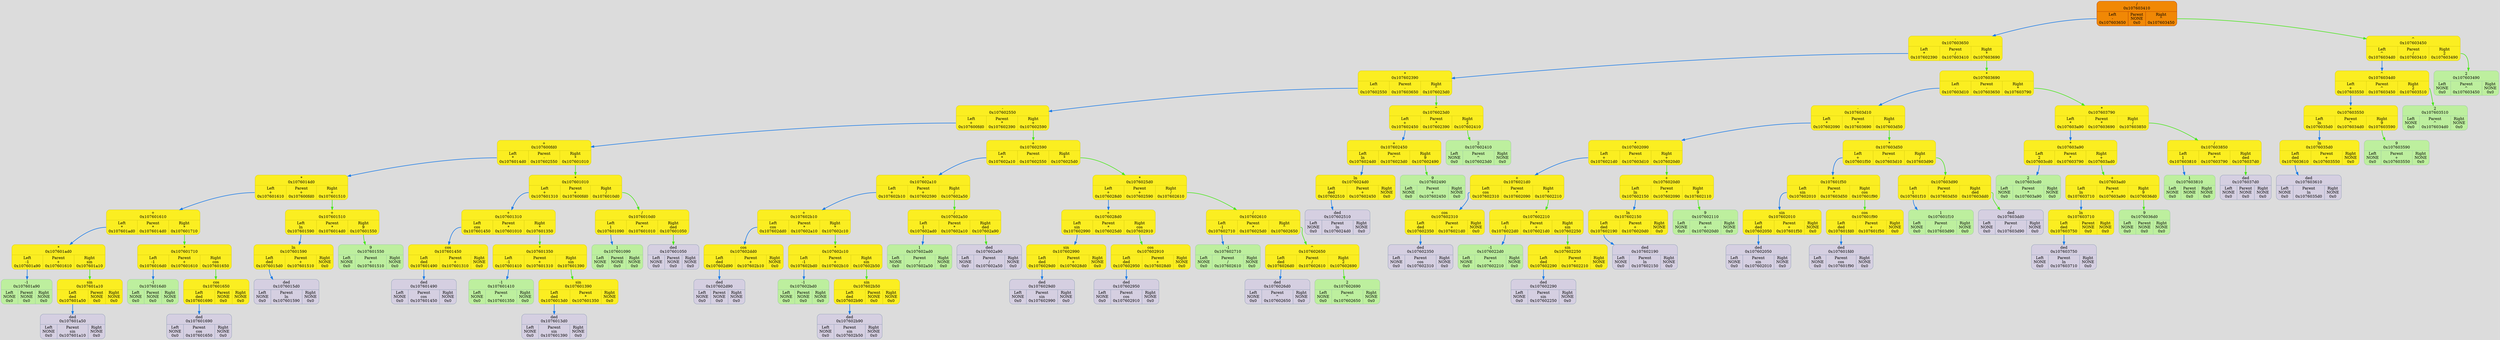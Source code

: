 digraph {
	fontname = "UbuntuMono";
	bgcolor = "#DCDCDC";

	node0x107603410 [ shape = Mrecord; style = filled; fillcolor = "#FBEE21"; color = "#D3C70D"; fontcolor = "#000000"; label = " { /\n0x107603410 | { <left> Left\n-\n0x107603650 | Parent\nNONE\n0x0 | <right> Right\n^\n0x107603450 } } "; ];
	node0x107603410:<left> -> node0x107603650 [ style = "bold"; color = "#187AE8"; label = ""; ];
	node0x107603650 [ shape = Mrecord; style = filled; fillcolor = "#FBEE21"; color = "#D3C70D"; fontcolor = "#000000"; label = " { -\n0x107603650 | { <left> Left\n*\n0x107602390 | Parent\n/\n0x107603410 | <right> Right\n*\n0x107603690 } } "; ];
	node0x107603650:<left> -> node0x107602390 [ style = "bold"; color = "#187AE8"; label = ""; ];
	node0x107602390 [ shape = Mrecord; style = filled; fillcolor = "#FBEE21"; color = "#D3C70D"; fontcolor = "#000000"; label = " { *\n0x107602390 | { <left> Left\n-\n0x107602550 | Parent\n-\n0x107603650 | <right> Right\n^\n0x1076023d0 } } "; ];
	node0x107602390:<left> -> node0x107602550 [ style = "bold"; color = "#187AE8"; label = ""; ];
	node0x107602550 [ shape = Mrecord; style = filled; fillcolor = "#FBEE21"; color = "#D3C70D"; fontcolor = "#000000"; label = " { -\n0x107602550 | { <left> Left\n+\n0x107600fd0 | Parent\n*\n0x107602390 | <right> Right\n+\n0x107602590 } } "; ];
	node0x107602550:<left> -> node0x107600fd0 [ style = "bold"; color = "#187AE8"; label = ""; ];
	node0x107600fd0 [ shape = Mrecord; style = filled; fillcolor = "#FBEE21"; color = "#D3C70D"; fontcolor = "#000000"; label = " { +\n0x107600fd0 | { <left> Left\n*\n0x1076014d0 | Parent\n-\n0x107602550 | <right> Right\n*\n0x107601010 } } "; ];
	node0x107600fd0:<left> -> node0x1076014d0 [ style = "bold"; color = "#187AE8"; label = ""; ];
	node0x1076014d0 [ shape = Mrecord; style = filled; fillcolor = "#FBEE21"; color = "#D3C70D"; fontcolor = "#000000"; label = " { *\n0x1076014d0 | { <left> Left\n+\n0x107601610 | Parent\n+\n0x107600fd0 | <right> Right\n+\n0x107601510 } } "; ];
	node0x1076014d0:<left> -> node0x107601610 [ style = "bold"; color = "#187AE8"; label = ""; ];
	node0x107601610 [ shape = Mrecord; style = filled; fillcolor = "#FBEE21"; color = "#D3C70D"; fontcolor = "#000000"; label = " { +\n0x107601610 | { <left> Left\n*\n0x107601ad0 | Parent\n*\n0x1076014d0 | <right> Right\n*\n0x107601710 } } "; ];
	node0x107601610:<left> -> node0x107601ad0 [ style = "bold"; color = "#187AE8"; label = ""; ];
	node0x107601ad0 [ shape = Mrecord; style = filled; fillcolor = "#FBEE21"; color = "#D3C70D"; fontcolor = "#000000"; label = " { *\n0x107601ad0 | { <left> Left\n-1\n0x107601a90 | Parent\n+\n0x107601610 | <right> Right\nsin\n0x107601a10 } } "; ];
	node0x107601ad0:<left> -> node0x107601a90 [ style = "bold"; color = "#187AE8"; label = ""; ];
	node0x107601a90 [ shape = Mrecord; style = filled; fillcolor = "#BDEF9E"; color = "#99c2a2"; fontcolor = "#000000"; label = " { -1\n0x107601a90 | { <left> Left\nNONE\n0x0 | Parent\nNONE\n0x0 | <right> Right\nNONE\n0x0 } } "; ];
	node0x107603410 [ fillcolor = "#F18805"; color = "#AF3800"; fontcolor = "#000000"; ];
	node0x107601a10 [ shape = Mrecord; style = filled; fillcolor = "#FBEE21"; color = "#D3C70D"; fontcolor = "#000000"; label = " { sin\n0x107601a10 | { <left> Left\nded\n0x107601a50 | Parent\nNONE\n0x0 | <right> Right\nNONE\n0x0 } } "; ];
	node0x107601a10:<left> -> node0x107601a50 [ style = "bold"; color = "#187AE8"; label = ""; ];
	node0x107601a50 [ shape = Mrecord; style = filled; fillcolor = "#D5CFE1"; color = "#8797b2"; fontcolor = "#000000"; label = " { ded\n0x107601a50 | { <left> Left\nNONE\n0x0 | Parent\nsin\n0x107601a10 | <right> Right\nNONE\n0x0 } } "; ];
	node0x107603410 [ fillcolor = "#F18805"; color = "#AF3800"; fontcolor = "#000000"; ];
	node0x107603410 [ fillcolor = "#F18805"; color = "#AF3800"; fontcolor = "#000000"; ];
	node0x107601ad0:<right> -> node0x107601a10 [ style = "bold"; color = "#48E818"; label = ""; ];
	node0x107603410 [ fillcolor = "#F18805"; color = "#AF3800"; fontcolor = "#000000"; ];
	node0x107601710 [ shape = Mrecord; style = filled; fillcolor = "#FBEE21"; color = "#D3C70D"; fontcolor = "#000000"; label = " { *\n0x107601710 | { <left> Left\n-1\n0x1076016d0 | Parent\n+\n0x107601610 | <right> Right\ncos\n0x107601650 } } "; ];
	node0x107601710:<left> -> node0x1076016d0 [ style = "bold"; color = "#187AE8"; label = ""; ];
	node0x1076016d0 [ shape = Mrecord; style = filled; fillcolor = "#BDEF9E"; color = "#99c2a2"; fontcolor = "#000000"; label = " { -1\n0x1076016d0 | { <left> Left\nNONE\n0x0 | Parent\nNONE\n0x0 | <right> Right\nNONE\n0x0 } } "; ];
	node0x107603410 [ fillcolor = "#F18805"; color = "#AF3800"; fontcolor = "#000000"; ];
	node0x107601650 [ shape = Mrecord; style = filled; fillcolor = "#FBEE21"; color = "#D3C70D"; fontcolor = "#000000"; label = " { cos\n0x107601650 | { <left> Left\nded\n0x107601690 | Parent\nNONE\n0x0 | <right> Right\nNONE\n0x0 } } "; ];
	node0x107601650:<left> -> node0x107601690 [ style = "bold"; color = "#187AE8"; label = ""; ];
	node0x107601690 [ shape = Mrecord; style = filled; fillcolor = "#D5CFE1"; color = "#8797b2"; fontcolor = "#000000"; label = " { ded\n0x107601690 | { <left> Left\nNONE\n0x0 | Parent\ncos\n0x107601650 | <right> Right\nNONE\n0x0 } } "; ];
	node0x107603410 [ fillcolor = "#F18805"; color = "#AF3800"; fontcolor = "#000000"; ];
	node0x107603410 [ fillcolor = "#F18805"; color = "#AF3800"; fontcolor = "#000000"; ];
	node0x107601710:<right> -> node0x107601650 [ style = "bold"; color = "#48E818"; label = ""; ];
	node0x107603410 [ fillcolor = "#F18805"; color = "#AF3800"; fontcolor = "#000000"; ];
	node0x107601610:<right> -> node0x107601710 [ style = "bold"; color = "#48E818"; label = ""; ];
	node0x107603410 [ fillcolor = "#F18805"; color = "#AF3800"; fontcolor = "#000000"; ];
	node0x107601510 [ shape = Mrecord; style = filled; fillcolor = "#FBEE21"; color = "#D3C70D"; fontcolor = "#000000"; label = " { +\n0x107601510 | { <left> Left\nln\n0x107601590 | Parent\n*\n0x1076014d0 | <right> Right\n9\n0x107601550 } } "; ];
	node0x107601510:<left> -> node0x107601590 [ style = "bold"; color = "#187AE8"; label = ""; ];
	node0x107601590 [ shape = Mrecord; style = filled; fillcolor = "#FBEE21"; color = "#D3C70D"; fontcolor = "#000000"; label = " { ln\n0x107601590 | { <left> Left\nded\n0x1076015d0 | Parent\n+\n0x107601510 | <right> Right\nNONE\n0x0 } } "; ];
	node0x107601590:<left> -> node0x1076015d0 [ style = "bold"; color = "#187AE8"; label = ""; ];
	node0x1076015d0 [ shape = Mrecord; style = filled; fillcolor = "#D5CFE1"; color = "#8797b2"; fontcolor = "#000000"; label = " { ded\n0x1076015d0 | { <left> Left\nNONE\n0x0 | Parent\nln\n0x107601590 | <right> Right\nNONE\n0x0 } } "; ];
	node0x107603410 [ fillcolor = "#F18805"; color = "#AF3800"; fontcolor = "#000000"; ];
	node0x107603410 [ fillcolor = "#F18805"; color = "#AF3800"; fontcolor = "#000000"; ];
	node0x107601550 [ shape = Mrecord; style = filled; fillcolor = "#BDEF9E"; color = "#99c2a2"; fontcolor = "#000000"; label = " { 9\n0x107601550 | { <left> Left\nNONE\n0x0 | Parent\n+\n0x107601510 | <right> Right\nNONE\n0x0 } } "; ];
	node0x107603410 [ fillcolor = "#F18805"; color = "#AF3800"; fontcolor = "#000000"; ];
	node0x107601510:<right> -> node0x107601550 [ style = "bold"; color = "#48E818"; label = ""; ];
	node0x107603410 [ fillcolor = "#F18805"; color = "#AF3800"; fontcolor = "#000000"; ];
	node0x1076014d0:<right> -> node0x107601510 [ style = "bold"; color = "#48E818"; label = ""; ];
	node0x107603410 [ fillcolor = "#F18805"; color = "#AF3800"; fontcolor = "#000000"; ];
	node0x107601010 [ shape = Mrecord; style = filled; fillcolor = "#FBEE21"; color = "#D3C70D"; fontcolor = "#000000"; label = " { *\n0x107601010 | { <left> Left\n+\n0x107601310 | Parent\n+\n0x107600fd0 | <right> Right\n/\n0x1076010d0 } } "; ];
	node0x107601010:<left> -> node0x107601310 [ style = "bold"; color = "#187AE8"; label = ""; ];
	node0x107601310 [ shape = Mrecord; style = filled; fillcolor = "#FBEE21"; color = "#D3C70D"; fontcolor = "#000000"; label = " { +\n0x107601310 | { <left> Left\ncos\n0x107601450 | Parent\n*\n0x107601010 | <right> Right\n*\n0x107601350 } } "; ];
	node0x107601310:<left> -> node0x107601450 [ style = "bold"; color = "#187AE8"; label = ""; ];
	node0x107601450 [ shape = Mrecord; style = filled; fillcolor = "#FBEE21"; color = "#D3C70D"; fontcolor = "#000000"; label = " { cos\n0x107601450 | { <left> Left\nded\n0x107601490 | Parent\n+\n0x107601310 | <right> Right\nNONE\n0x0 } } "; ];
	node0x107601450:<left> -> node0x107601490 [ style = "bold"; color = "#187AE8"; label = ""; ];
	node0x107601490 [ shape = Mrecord; style = filled; fillcolor = "#D5CFE1"; color = "#8797b2"; fontcolor = "#000000"; label = " { ded\n0x107601490 | { <left> Left\nNONE\n0x0 | Parent\ncos\n0x107601450 | <right> Right\nNONE\n0x0 } } "; ];
	node0x107603410 [ fillcolor = "#F18805"; color = "#AF3800"; fontcolor = "#000000"; ];
	node0x107603410 [ fillcolor = "#F18805"; color = "#AF3800"; fontcolor = "#000000"; ];
	node0x107601350 [ shape = Mrecord; style = filled; fillcolor = "#FBEE21"; color = "#D3C70D"; fontcolor = "#000000"; label = " { *\n0x107601350 | { <left> Left\n-1\n0x107601410 | Parent\n+\n0x107601310 | <right> Right\nsin\n0x107601390 } } "; ];
	node0x107601350:<left> -> node0x107601410 [ style = "bold"; color = "#187AE8"; label = ""; ];
	node0x107601410 [ shape = Mrecord; style = filled; fillcolor = "#BDEF9E"; color = "#99c2a2"; fontcolor = "#000000"; label = " { -1\n0x107601410 | { <left> Left\nNONE\n0x0 | Parent\n*\n0x107601350 | <right> Right\nNONE\n0x0 } } "; ];
	node0x107603410 [ fillcolor = "#F18805"; color = "#AF3800"; fontcolor = "#000000"; ];
	node0x107601390 [ shape = Mrecord; style = filled; fillcolor = "#FBEE21"; color = "#D3C70D"; fontcolor = "#000000"; label = " { sin\n0x107601390 | { <left> Left\nded\n0x1076013d0 | Parent\n*\n0x107601350 | <right> Right\nNONE\n0x0 } } "; ];
	node0x107601390:<left> -> node0x1076013d0 [ style = "bold"; color = "#187AE8"; label = ""; ];
	node0x1076013d0 [ shape = Mrecord; style = filled; fillcolor = "#D5CFE1"; color = "#8797b2"; fontcolor = "#000000"; label = " { ded\n0x1076013d0 | { <left> Left\nNONE\n0x0 | Parent\nsin\n0x107601390 | <right> Right\nNONE\n0x0 } } "; ];
	node0x107603410 [ fillcolor = "#F18805"; color = "#AF3800"; fontcolor = "#000000"; ];
	node0x107603410 [ fillcolor = "#F18805"; color = "#AF3800"; fontcolor = "#000000"; ];
	node0x107601350:<right> -> node0x107601390 [ style = "bold"; color = "#48E818"; label = ""; ];
	node0x107603410 [ fillcolor = "#F18805"; color = "#AF3800"; fontcolor = "#000000"; ];
	node0x107601310:<right> -> node0x107601350 [ style = "bold"; color = "#48E818"; label = ""; ];
	node0x107603410 [ fillcolor = "#F18805"; color = "#AF3800"; fontcolor = "#000000"; ];
	node0x1076010d0 [ shape = Mrecord; style = filled; fillcolor = "#FBEE21"; color = "#D3C70D"; fontcolor = "#000000"; label = " { /\n0x1076010d0 | { <left> Left\n1\n0x107601090 | Parent\n*\n0x107601010 | <right> Right\nded\n0x107601050 } } "; ];
	node0x1076010d0:<left> -> node0x107601090 [ style = "bold"; color = "#187AE8"; label = ""; ];
	node0x107601090 [ shape = Mrecord; style = filled; fillcolor = "#BDEF9E"; color = "#99c2a2"; fontcolor = "#000000"; label = " { 1\n0x107601090 | { <left> Left\nNONE\n0x0 | Parent\nNONE\n0x0 | <right> Right\nNONE\n0x0 } } "; ];
	node0x107603410 [ fillcolor = "#F18805"; color = "#AF3800"; fontcolor = "#000000"; ];
	node0x107601050 [ shape = Mrecord; style = filled; fillcolor = "#D5CFE1"; color = "#8797b2"; fontcolor = "#000000"; label = " { ded\n0x107601050 | { <left> Left\nNONE\n0x0 | Parent\nNONE\n0x0 | <right> Right\nNONE\n0x0 } } "; ];
	node0x107603410 [ fillcolor = "#F18805"; color = "#AF3800"; fontcolor = "#000000"; ];
	node0x1076010d0:<right> -> node0x107601050 [ style = "bold"; color = "#48E818"; label = ""; ];
	node0x107603410 [ fillcolor = "#F18805"; color = "#AF3800"; fontcolor = "#000000"; ];
	node0x107601010:<right> -> node0x1076010d0 [ style = "bold"; color = "#48E818"; label = ""; ];
	node0x107603410 [ fillcolor = "#F18805"; color = "#AF3800"; fontcolor = "#000000"; ];
	node0x107600fd0:<right> -> node0x107601010 [ style = "bold"; color = "#48E818"; label = ""; ];
	node0x107603410 [ fillcolor = "#F18805"; color = "#AF3800"; fontcolor = "#000000"; ];
	node0x107602590 [ shape = Mrecord; style = filled; fillcolor = "#FBEE21"; color = "#D3C70D"; fontcolor = "#000000"; label = " { +\n0x107602590 | { <left> Left\n*\n0x107602a10 | Parent\n-\n0x107602550 | <right> Right\n*\n0x1076025d0 } } "; ];
	node0x107602590:<left> -> node0x107602a10 [ style = "bold"; color = "#187AE8"; label = ""; ];
	node0x107602a10 [ shape = Mrecord; style = filled; fillcolor = "#FBEE21"; color = "#D3C70D"; fontcolor = "#000000"; label = " { *\n0x107602a10 | { <left> Left\n+\n0x107602b10 | Parent\n+\n0x107602590 | <right> Right\n/\n0x107602a50 } } "; ];
	node0x107602a10:<left> -> node0x107602b10 [ style = "bold"; color = "#187AE8"; label = ""; ];
	node0x107602b10 [ shape = Mrecord; style = filled; fillcolor = "#FBEE21"; color = "#D3C70D"; fontcolor = "#000000"; label = " { +\n0x107602b10 | { <left> Left\ncos\n0x107602dd0 | Parent\n*\n0x107602a10 | <right> Right\n*\n0x107602c10 } } "; ];
	node0x107602b10:<left> -> node0x107602dd0 [ style = "bold"; color = "#187AE8"; label = ""; ];
	node0x107602dd0 [ shape = Mrecord; style = filled; fillcolor = "#FBEE21"; color = "#D3C70D"; fontcolor = "#000000"; label = " { cos\n0x107602dd0 | { <left> Left\nded\n0x107602d90 | Parent\n+\n0x107602b10 | <right> Right\nNONE\n0x0 } } "; ];
	node0x107602dd0:<left> -> node0x107602d90 [ style = "bold"; color = "#187AE8"; label = ""; ];
	node0x107602d90 [ shape = Mrecord; style = filled; fillcolor = "#D5CFE1"; color = "#8797b2"; fontcolor = "#000000"; label = " { ded\n0x107602d90 | { <left> Left\nNONE\n0x0 | Parent\nNONE\n0x0 | <right> Right\nNONE\n0x0 } } "; ];
	node0x107603410 [ fillcolor = "#F18805"; color = "#AF3800"; fontcolor = "#000000"; ];
	node0x107603410 [ fillcolor = "#F18805"; color = "#AF3800"; fontcolor = "#000000"; ];
	node0x107602c10 [ shape = Mrecord; style = filled; fillcolor = "#FBEE21"; color = "#D3C70D"; fontcolor = "#000000"; label = " { *\n0x107602c10 | { <left> Left\n-1\n0x107602bd0 | Parent\n+\n0x107602b10 | <right> Right\nsin\n0x107602b50 } } "; ];
	node0x107602c10:<left> -> node0x107602bd0 [ style = "bold"; color = "#187AE8"; label = ""; ];
	node0x107602bd0 [ shape = Mrecord; style = filled; fillcolor = "#BDEF9E"; color = "#99c2a2"; fontcolor = "#000000"; label = " { -1\n0x107602bd0 | { <left> Left\nNONE\n0x0 | Parent\nNONE\n0x0 | <right> Right\nNONE\n0x0 } } "; ];
	node0x107603410 [ fillcolor = "#F18805"; color = "#AF3800"; fontcolor = "#000000"; ];
	node0x107602b50 [ shape = Mrecord; style = filled; fillcolor = "#FBEE21"; color = "#D3C70D"; fontcolor = "#000000"; label = " { sin\n0x107602b50 | { <left> Left\nded\n0x107602b90 | Parent\nNONE\n0x0 | <right> Right\nNONE\n0x0 } } "; ];
	node0x107602b50:<left> -> node0x107602b90 [ style = "bold"; color = "#187AE8"; label = ""; ];
	node0x107602b90 [ shape = Mrecord; style = filled; fillcolor = "#D5CFE1"; color = "#8797b2"; fontcolor = "#000000"; label = " { ded\n0x107602b90 | { <left> Left\nNONE\n0x0 | Parent\nsin\n0x107602b50 | <right> Right\nNONE\n0x0 } } "; ];
	node0x107603410 [ fillcolor = "#F18805"; color = "#AF3800"; fontcolor = "#000000"; ];
	node0x107603410 [ fillcolor = "#F18805"; color = "#AF3800"; fontcolor = "#000000"; ];
	node0x107602c10:<right> -> node0x107602b50 [ style = "bold"; color = "#48E818"; label = ""; ];
	node0x107603410 [ fillcolor = "#F18805"; color = "#AF3800"; fontcolor = "#000000"; ];
	node0x107602b10:<right> -> node0x107602c10 [ style = "bold"; color = "#48E818"; label = ""; ];
	node0x107603410 [ fillcolor = "#F18805"; color = "#AF3800"; fontcolor = "#000000"; ];
	node0x107602a50 [ shape = Mrecord; style = filled; fillcolor = "#FBEE21"; color = "#D3C70D"; fontcolor = "#000000"; label = " { /\n0x107602a50 | { <left> Left\n1\n0x107602ad0 | Parent\n*\n0x107602a10 | <right> Right\nded\n0x107602a90 } } "; ];
	node0x107602a50:<left> -> node0x107602ad0 [ style = "bold"; color = "#187AE8"; label = ""; ];
	node0x107602ad0 [ shape = Mrecord; style = filled; fillcolor = "#BDEF9E"; color = "#99c2a2"; fontcolor = "#000000"; label = " { 1\n0x107602ad0 | { <left> Left\nNONE\n0x0 | Parent\n/\n0x107602a50 | <right> Right\nNONE\n0x0 } } "; ];
	node0x107603410 [ fillcolor = "#F18805"; color = "#AF3800"; fontcolor = "#000000"; ];
	node0x107602a90 [ shape = Mrecord; style = filled; fillcolor = "#D5CFE1"; color = "#8797b2"; fontcolor = "#000000"; label = " { ded\n0x107602a90 | { <left> Left\nNONE\n0x0 | Parent\n/\n0x107602a50 | <right> Right\nNONE\n0x0 } } "; ];
	node0x107603410 [ fillcolor = "#F18805"; color = "#AF3800"; fontcolor = "#000000"; ];
	node0x107602a50:<right> -> node0x107602a90 [ style = "bold"; color = "#48E818"; label = ""; ];
	node0x107603410 [ fillcolor = "#F18805"; color = "#AF3800"; fontcolor = "#000000"; ];
	node0x107602a10:<right> -> node0x107602a50 [ style = "bold"; color = "#48E818"; label = ""; ];
	node0x107603410 [ fillcolor = "#F18805"; color = "#AF3800"; fontcolor = "#000000"; ];
	node0x1076025d0 [ shape = Mrecord; style = filled; fillcolor = "#FBEE21"; color = "#D3C70D"; fontcolor = "#000000"; label = " { *\n0x1076025d0 | { <left> Left\n+\n0x1076028d0 | Parent\n+\n0x107602590 | <right> Right\n/\n0x107602610 } } "; ];
	node0x1076025d0:<left> -> node0x1076028d0 [ style = "bold"; color = "#187AE8"; label = ""; ];
	node0x1076028d0 [ shape = Mrecord; style = filled; fillcolor = "#FBEE21"; color = "#D3C70D"; fontcolor = "#000000"; label = " { +\n0x1076028d0 | { <left> Left\nsin\n0x107602990 | Parent\n*\n0x1076025d0 | <right> Right\ncos\n0x107602910 } } "; ];
	node0x1076028d0:<left> -> node0x107602990 [ style = "bold"; color = "#187AE8"; label = ""; ];
	node0x107602990 [ shape = Mrecord; style = filled; fillcolor = "#FBEE21"; color = "#D3C70D"; fontcolor = "#000000"; label = " { sin\n0x107602990 | { <left> Left\nded\n0x1076029d0 | Parent\n+\n0x1076028d0 | <right> Right\nNONE\n0x0 } } "; ];
	node0x107602990:<left> -> node0x1076029d0 [ style = "bold"; color = "#187AE8"; label = ""; ];
	node0x1076029d0 [ shape = Mrecord; style = filled; fillcolor = "#D5CFE1"; color = "#8797b2"; fontcolor = "#000000"; label = " { ded\n0x1076029d0 | { <left> Left\nNONE\n0x0 | Parent\nsin\n0x107602990 | <right> Right\nNONE\n0x0 } } "; ];
	node0x107603410 [ fillcolor = "#F18805"; color = "#AF3800"; fontcolor = "#000000"; ];
	node0x107603410 [ fillcolor = "#F18805"; color = "#AF3800"; fontcolor = "#000000"; ];
	node0x107602910 [ shape = Mrecord; style = filled; fillcolor = "#FBEE21"; color = "#D3C70D"; fontcolor = "#000000"; label = " { cos\n0x107602910 | { <left> Left\nded\n0x107602950 | Parent\n+\n0x1076028d0 | <right> Right\nNONE\n0x0 } } "; ];
	node0x107602910:<left> -> node0x107602950 [ style = "bold"; color = "#187AE8"; label = ""; ];
	node0x107602950 [ shape = Mrecord; style = filled; fillcolor = "#D5CFE1"; color = "#8797b2"; fontcolor = "#000000"; label = " { ded\n0x107602950 | { <left> Left\nNONE\n0x0 | Parent\ncos\n0x107602910 | <right> Right\nNONE\n0x0 } } "; ];
	node0x107603410 [ fillcolor = "#F18805"; color = "#AF3800"; fontcolor = "#000000"; ];
	node0x107603410 [ fillcolor = "#F18805"; color = "#AF3800"; fontcolor = "#000000"; ];
	node0x1076028d0:<right> -> node0x107602910 [ style = "bold"; color = "#48E818"; label = ""; ];
	node0x107603410 [ fillcolor = "#F18805"; color = "#AF3800"; fontcolor = "#000000"; ];
	node0x107602610 [ shape = Mrecord; style = filled; fillcolor = "#FBEE21"; color = "#D3C70D"; fontcolor = "#000000"; label = " { /\n0x107602610 | { <left> Left\n-1\n0x107602710 | Parent\n*\n0x1076025d0 | <right> Right\n^\n0x107602650 } } "; ];
	node0x107602610:<left> -> node0x107602710 [ style = "bold"; color = "#187AE8"; label = ""; ];
	node0x107602710 [ shape = Mrecord; style = filled; fillcolor = "#BDEF9E"; color = "#99c2a2"; fontcolor = "#000000"; label = " { -1\n0x107602710 | { <left> Left\nNONE\n0x0 | Parent\n/\n0x107602610 | <right> Right\nNONE\n0x0 } } "; ];
	node0x107603410 [ fillcolor = "#F18805"; color = "#AF3800"; fontcolor = "#000000"; ];
	node0x107602650 [ shape = Mrecord; style = filled; fillcolor = "#FBEE21"; color = "#D3C70D"; fontcolor = "#000000"; label = " { ^\n0x107602650 | { <left> Left\nded\n0x1076026d0 | Parent\n/\n0x107602610 | <right> Right\n2\n0x107602690 } } "; ];
	node0x107602650:<left> -> node0x1076026d0 [ style = "bold"; color = "#187AE8"; label = ""; ];
	node0x1076026d0 [ shape = Mrecord; style = filled; fillcolor = "#D5CFE1"; color = "#8797b2"; fontcolor = "#000000"; label = " { ded\n0x1076026d0 | { <left> Left\nNONE\n0x0 | Parent\n^\n0x107602650 | <right> Right\nNONE\n0x0 } } "; ];
	node0x107603410 [ fillcolor = "#F18805"; color = "#AF3800"; fontcolor = "#000000"; ];
	node0x107602690 [ shape = Mrecord; style = filled; fillcolor = "#BDEF9E"; color = "#99c2a2"; fontcolor = "#000000"; label = " { 2\n0x107602690 | { <left> Left\nNONE\n0x0 | Parent\n^\n0x107602650 | <right> Right\nNONE\n0x0 } } "; ];
	node0x107603410 [ fillcolor = "#F18805"; color = "#AF3800"; fontcolor = "#000000"; ];
	node0x107602650:<right> -> node0x107602690 [ style = "bold"; color = "#48E818"; label = ""; ];
	node0x107603410 [ fillcolor = "#F18805"; color = "#AF3800"; fontcolor = "#000000"; ];
	node0x107602610:<right> -> node0x107602650 [ style = "bold"; color = "#48E818"; label = ""; ];
	node0x107603410 [ fillcolor = "#F18805"; color = "#AF3800"; fontcolor = "#000000"; ];
	node0x1076025d0:<right> -> node0x107602610 [ style = "bold"; color = "#48E818"; label = ""; ];
	node0x107603410 [ fillcolor = "#F18805"; color = "#AF3800"; fontcolor = "#000000"; ];
	node0x107602590:<right> -> node0x1076025d0 [ style = "bold"; color = "#48E818"; label = ""; ];
	node0x107603410 [ fillcolor = "#F18805"; color = "#AF3800"; fontcolor = "#000000"; ];
	node0x107602550:<right> -> node0x107602590 [ style = "bold"; color = "#48E818"; label = ""; ];
	node0x107603410 [ fillcolor = "#F18805"; color = "#AF3800"; fontcolor = "#000000"; ];
	node0x1076023d0 [ shape = Mrecord; style = filled; fillcolor = "#FBEE21"; color = "#D3C70D"; fontcolor = "#000000"; label = " { ^\n0x1076023d0 | { <left> Left\n+\n0x107602450 | Parent\n*\n0x107602390 | <right> Right\n2\n0x107602410 } } "; ];
	node0x1076023d0:<left> -> node0x107602450 [ style = "bold"; color = "#187AE8"; label = ""; ];
	node0x107602450 [ shape = Mrecord; style = filled; fillcolor = "#FBEE21"; color = "#D3C70D"; fontcolor = "#000000"; label = " { +\n0x107602450 | { <left> Left\nln\n0x1076024d0 | Parent\n^\n0x1076023d0 | <right> Right\n9\n0x107602490 } } "; ];
	node0x107602450:<left> -> node0x1076024d0 [ style = "bold"; color = "#187AE8"; label = ""; ];
	node0x1076024d0 [ shape = Mrecord; style = filled; fillcolor = "#FBEE21"; color = "#D3C70D"; fontcolor = "#000000"; label = " { ln\n0x1076024d0 | { <left> Left\nded\n0x107602510 | Parent\n+\n0x107602450 | <right> Right\nNONE\n0x0 } } "; ];
	node0x1076024d0:<left> -> node0x107602510 [ style = "bold"; color = "#187AE8"; label = ""; ];
	node0x107602510 [ shape = Mrecord; style = filled; fillcolor = "#D5CFE1"; color = "#8797b2"; fontcolor = "#000000"; label = " { ded\n0x107602510 | { <left> Left\nNONE\n0x0 | Parent\nln\n0x1076024d0 | <right> Right\nNONE\n0x0 } } "; ];
	node0x107603410 [ fillcolor = "#F18805"; color = "#AF3800"; fontcolor = "#000000"; ];
	node0x107603410 [ fillcolor = "#F18805"; color = "#AF3800"; fontcolor = "#000000"; ];
	node0x107602490 [ shape = Mrecord; style = filled; fillcolor = "#BDEF9E"; color = "#99c2a2"; fontcolor = "#000000"; label = " { 9\n0x107602490 | { <left> Left\nNONE\n0x0 | Parent\n+\n0x107602450 | <right> Right\nNONE\n0x0 } } "; ];
	node0x107603410 [ fillcolor = "#F18805"; color = "#AF3800"; fontcolor = "#000000"; ];
	node0x107602450:<right> -> node0x107602490 [ style = "bold"; color = "#48E818"; label = ""; ];
	node0x107603410 [ fillcolor = "#F18805"; color = "#AF3800"; fontcolor = "#000000"; ];
	node0x107602410 [ shape = Mrecord; style = filled; fillcolor = "#BDEF9E"; color = "#99c2a2"; fontcolor = "#000000"; label = " { 2\n0x107602410 | { <left> Left\nNONE\n0x0 | Parent\n^\n0x1076023d0 | <right> Right\nNONE\n0x0 } } "; ];
	node0x107603410 [ fillcolor = "#F18805"; color = "#AF3800"; fontcolor = "#000000"; ];
	node0x1076023d0:<right> -> node0x107602410 [ style = "bold"; color = "#48E818"; label = ""; ];
	node0x107603410 [ fillcolor = "#F18805"; color = "#AF3800"; fontcolor = "#000000"; ];
	node0x107602390:<right> -> node0x1076023d0 [ style = "bold"; color = "#48E818"; label = ""; ];
	node0x107603410 [ fillcolor = "#F18805"; color = "#AF3800"; fontcolor = "#000000"; ];
	node0x107603690 [ shape = Mrecord; style = filled; fillcolor = "#FBEE21"; color = "#D3C70D"; fontcolor = "#000000"; label = " { *\n0x107603690 | { <left> Left\n-\n0x107603d10 | Parent\n-\n0x107603650 | <right> Right\n*\n0x107603790 } } "; ];
	node0x107603690:<left> -> node0x107603d10 [ style = "bold"; color = "#187AE8"; label = ""; ];
	node0x107603d10 [ shape = Mrecord; style = filled; fillcolor = "#FBEE21"; color = "#D3C70D"; fontcolor = "#000000"; label = " { -\n0x107603d10 | { <left> Left\n*\n0x107602090 | Parent\n*\n0x107603690 | <right> Right\n*\n0x107603d50 } } "; ];
	node0x107603d10:<left> -> node0x107602090 [ style = "bold"; color = "#187AE8"; label = ""; ];
	node0x107602090 [ shape = Mrecord; style = filled; fillcolor = "#FBEE21"; color = "#D3C70D"; fontcolor = "#000000"; label = " { *\n0x107602090 | { <left> Left\n+\n0x1076021d0 | Parent\n-\n0x107603d10 | <right> Right\n+\n0x1076020d0 } } "; ];
	node0x107602090:<left> -> node0x1076021d0 [ style = "bold"; color = "#187AE8"; label = ""; ];
	node0x1076021d0 [ shape = Mrecord; style = filled; fillcolor = "#FBEE21"; color = "#D3C70D"; fontcolor = "#000000"; label = " { +\n0x1076021d0 | { <left> Left\ncos\n0x107602310 | Parent\n*\n0x107602090 | <right> Right\n*\n0x107602210 } } "; ];
	node0x1076021d0:<left> -> node0x107602310 [ style = "bold"; color = "#187AE8"; label = ""; ];
	node0x107602310 [ shape = Mrecord; style = filled; fillcolor = "#FBEE21"; color = "#D3C70D"; fontcolor = "#000000"; label = " { cos\n0x107602310 | { <left> Left\nded\n0x107602350 | Parent\n+\n0x1076021d0 | <right> Right\nNONE\n0x0 } } "; ];
	node0x107602310:<left> -> node0x107602350 [ style = "bold"; color = "#187AE8"; label = ""; ];
	node0x107602350 [ shape = Mrecord; style = filled; fillcolor = "#D5CFE1"; color = "#8797b2"; fontcolor = "#000000"; label = " { ded\n0x107602350 | { <left> Left\nNONE\n0x0 | Parent\ncos\n0x107602310 | <right> Right\nNONE\n0x0 } } "; ];
	node0x107603410 [ fillcolor = "#F18805"; color = "#AF3800"; fontcolor = "#000000"; ];
	node0x107603410 [ fillcolor = "#F18805"; color = "#AF3800"; fontcolor = "#000000"; ];
	node0x107602210 [ shape = Mrecord; style = filled; fillcolor = "#FBEE21"; color = "#D3C70D"; fontcolor = "#000000"; label = " { *\n0x107602210 | { <left> Left\n-1\n0x1076022d0 | Parent\n+\n0x1076021d0 | <right> Right\nsin\n0x107602250 } } "; ];
	node0x107602210:<left> -> node0x1076022d0 [ style = "bold"; color = "#187AE8"; label = ""; ];
	node0x1076022d0 [ shape = Mrecord; style = filled; fillcolor = "#BDEF9E"; color = "#99c2a2"; fontcolor = "#000000"; label = " { -1\n0x1076022d0 | { <left> Left\nNONE\n0x0 | Parent\n*\n0x107602210 | <right> Right\nNONE\n0x0 } } "; ];
	node0x107603410 [ fillcolor = "#F18805"; color = "#AF3800"; fontcolor = "#000000"; ];
	node0x107602250 [ shape = Mrecord; style = filled; fillcolor = "#FBEE21"; color = "#D3C70D"; fontcolor = "#000000"; label = " { sin\n0x107602250 | { <left> Left\nded\n0x107602290 | Parent\n*\n0x107602210 | <right> Right\nNONE\n0x0 } } "; ];
	node0x107602250:<left> -> node0x107602290 [ style = "bold"; color = "#187AE8"; label = ""; ];
	node0x107602290 [ shape = Mrecord; style = filled; fillcolor = "#D5CFE1"; color = "#8797b2"; fontcolor = "#000000"; label = " { ded\n0x107602290 | { <left> Left\nNONE\n0x0 | Parent\nsin\n0x107602250 | <right> Right\nNONE\n0x0 } } "; ];
	node0x107603410 [ fillcolor = "#F18805"; color = "#AF3800"; fontcolor = "#000000"; ];
	node0x107603410 [ fillcolor = "#F18805"; color = "#AF3800"; fontcolor = "#000000"; ];
	node0x107602210:<right> -> node0x107602250 [ style = "bold"; color = "#48E818"; label = ""; ];
	node0x107603410 [ fillcolor = "#F18805"; color = "#AF3800"; fontcolor = "#000000"; ];
	node0x1076021d0:<right> -> node0x107602210 [ style = "bold"; color = "#48E818"; label = ""; ];
	node0x107603410 [ fillcolor = "#F18805"; color = "#AF3800"; fontcolor = "#000000"; ];
	node0x1076020d0 [ shape = Mrecord; style = filled; fillcolor = "#FBEE21"; color = "#D3C70D"; fontcolor = "#000000"; label = " { +\n0x1076020d0 | { <left> Left\nln\n0x107602150 | Parent\n*\n0x107602090 | <right> Right\n9\n0x107602110 } } "; ];
	node0x1076020d0:<left> -> node0x107602150 [ style = "bold"; color = "#187AE8"; label = ""; ];
	node0x107602150 [ shape = Mrecord; style = filled; fillcolor = "#FBEE21"; color = "#D3C70D"; fontcolor = "#000000"; label = " { ln\n0x107602150 | { <left> Left\nded\n0x107602190 | Parent\n+\n0x1076020d0 | <right> Right\nNONE\n0x0 } } "; ];
	node0x107602150:<left> -> node0x107602190 [ style = "bold"; color = "#187AE8"; label = ""; ];
	node0x107602190 [ shape = Mrecord; style = filled; fillcolor = "#D5CFE1"; color = "#8797b2"; fontcolor = "#000000"; label = " { ded\n0x107602190 | { <left> Left\nNONE\n0x0 | Parent\nln\n0x107602150 | <right> Right\nNONE\n0x0 } } "; ];
	node0x107603410 [ fillcolor = "#F18805"; color = "#AF3800"; fontcolor = "#000000"; ];
	node0x107603410 [ fillcolor = "#F18805"; color = "#AF3800"; fontcolor = "#000000"; ];
	node0x107602110 [ shape = Mrecord; style = filled; fillcolor = "#BDEF9E"; color = "#99c2a2"; fontcolor = "#000000"; label = " { 9\n0x107602110 | { <left> Left\nNONE\n0x0 | Parent\n+\n0x1076020d0 | <right> Right\nNONE\n0x0 } } "; ];
	node0x107603410 [ fillcolor = "#F18805"; color = "#AF3800"; fontcolor = "#000000"; ];
	node0x1076020d0:<right> -> node0x107602110 [ style = "bold"; color = "#48E818"; label = ""; ];
	node0x107603410 [ fillcolor = "#F18805"; color = "#AF3800"; fontcolor = "#000000"; ];
	node0x107602090:<right> -> node0x1076020d0 [ style = "bold"; color = "#48E818"; label = ""; ];
	node0x107603410 [ fillcolor = "#F18805"; color = "#AF3800"; fontcolor = "#000000"; ];
	node0x107603d50 [ shape = Mrecord; style = filled; fillcolor = "#FBEE21"; color = "#D3C70D"; fontcolor = "#000000"; label = " { *\n0x107603d50 | { <left> Left\n+\n0x107601f50 | Parent\n-\n0x107603d10 | <right> Right\n/\n0x107603d90 } } "; ];
	node0x107603d50:<left> -> node0x107601f50 [ style = "bold"; color = "#187AE8"; label = ""; ];
	node0x107601f50 [ shape = Mrecord; style = filled; fillcolor = "#FBEE21"; color = "#D3C70D"; fontcolor = "#000000"; label = " { +\n0x107601f50 | { <left> Left\nsin\n0x107602010 | Parent\n*\n0x107603d50 | <right> Right\ncos\n0x107601f90 } } "; ];
	node0x107601f50:<left> -> node0x107602010 [ style = "bold"; color = "#187AE8"; label = ""; ];
	node0x107602010 [ shape = Mrecord; style = filled; fillcolor = "#FBEE21"; color = "#D3C70D"; fontcolor = "#000000"; label = " { sin\n0x107602010 | { <left> Left\nded\n0x107602050 | Parent\n+\n0x107601f50 | <right> Right\nNONE\n0x0 } } "; ];
	node0x107602010:<left> -> node0x107602050 [ style = "bold"; color = "#187AE8"; label = ""; ];
	node0x107602050 [ shape = Mrecord; style = filled; fillcolor = "#D5CFE1"; color = "#8797b2"; fontcolor = "#000000"; label = " { ded\n0x107602050 | { <left> Left\nNONE\n0x0 | Parent\nsin\n0x107602010 | <right> Right\nNONE\n0x0 } } "; ];
	node0x107603410 [ fillcolor = "#F18805"; color = "#AF3800"; fontcolor = "#000000"; ];
	node0x107603410 [ fillcolor = "#F18805"; color = "#AF3800"; fontcolor = "#000000"; ];
	node0x107601f90 [ shape = Mrecord; style = filled; fillcolor = "#FBEE21"; color = "#D3C70D"; fontcolor = "#000000"; label = " { cos\n0x107601f90 | { <left> Left\nded\n0x107601fd0 | Parent\n+\n0x107601f50 | <right> Right\nNONE\n0x0 } } "; ];
	node0x107601f90:<left> -> node0x107601fd0 [ style = "bold"; color = "#187AE8"; label = ""; ];
	node0x107601fd0 [ shape = Mrecord; style = filled; fillcolor = "#D5CFE1"; color = "#8797b2"; fontcolor = "#000000"; label = " { ded\n0x107601fd0 | { <left> Left\nNONE\n0x0 | Parent\ncos\n0x107601f90 | <right> Right\nNONE\n0x0 } } "; ];
	node0x107603410 [ fillcolor = "#F18805"; color = "#AF3800"; fontcolor = "#000000"; ];
	node0x107603410 [ fillcolor = "#F18805"; color = "#AF3800"; fontcolor = "#000000"; ];
	node0x107601f50:<right> -> node0x107601f90 [ style = "bold"; color = "#48E818"; label = ""; ];
	node0x107603410 [ fillcolor = "#F18805"; color = "#AF3800"; fontcolor = "#000000"; ];
	node0x107603d90 [ shape = Mrecord; style = filled; fillcolor = "#FBEE21"; color = "#D3C70D"; fontcolor = "#000000"; label = " { /\n0x107603d90 | { <left> Left\n1\n0x107601f10 | Parent\n*\n0x107603d50 | <right> Right\nded\n0x107603dd0 } } "; ];
	node0x107603d90:<left> -> node0x107601f10 [ style = "bold"; color = "#187AE8"; label = ""; ];
	node0x107601f10 [ shape = Mrecord; style = filled; fillcolor = "#BDEF9E"; color = "#99c2a2"; fontcolor = "#000000"; label = " { 1\n0x107601f10 | { <left> Left\nNONE\n0x0 | Parent\n/\n0x107603d90 | <right> Right\nNONE\n0x0 } } "; ];
	node0x107603410 [ fillcolor = "#F18805"; color = "#AF3800"; fontcolor = "#000000"; ];
	node0x107603dd0 [ shape = Mrecord; style = filled; fillcolor = "#D5CFE1"; color = "#8797b2"; fontcolor = "#000000"; label = " { ded\n0x107603dd0 | { <left> Left\nNONE\n0x0 | Parent\n/\n0x107603d90 | <right> Right\nNONE\n0x0 } } "; ];
	node0x107603410 [ fillcolor = "#F18805"; color = "#AF3800"; fontcolor = "#000000"; ];
	node0x107603d90:<right> -> node0x107603dd0 [ style = "bold"; color = "#48E818"; label = ""; ];
	node0x107603410 [ fillcolor = "#F18805"; color = "#AF3800"; fontcolor = "#000000"; ];
	node0x107603d50:<right> -> node0x107603d90 [ style = "bold"; color = "#48E818"; label = ""; ];
	node0x107603410 [ fillcolor = "#F18805"; color = "#AF3800"; fontcolor = "#000000"; ];
	node0x107603d10:<right> -> node0x107603d50 [ style = "bold"; color = "#48E818"; label = ""; ];
	node0x107603410 [ fillcolor = "#F18805"; color = "#AF3800"; fontcolor = "#000000"; ];
	node0x107603790 [ shape = Mrecord; style = filled; fillcolor = "#FBEE21"; color = "#D3C70D"; fontcolor = "#000000"; label = " { *\n0x107603790 | { <left> Left\n*\n0x107603a90 | Parent\n*\n0x107603690 | <right> Right\n/\n0x107603850 } } "; ];
	node0x107603790:<left> -> node0x107603a90 [ style = "bold"; color = "#187AE8"; label = ""; ];
	node0x107603a90 [ shape = Mrecord; style = filled; fillcolor = "#FBEE21"; color = "#D3C70D"; fontcolor = "#000000"; label = " { *\n0x107603a90 | { <left> Left\n2\n0x107603cd0 | Parent\n*\n0x107603790 | <right> Right\n+\n0x107603ad0 } } "; ];
	node0x107603a90:<left> -> node0x107603cd0 [ style = "bold"; color = "#187AE8"; label = ""; ];
	node0x107603cd0 [ shape = Mrecord; style = filled; fillcolor = "#BDEF9E"; color = "#99c2a2"; fontcolor = "#000000"; label = " { 2\n0x107603cd0 | { <left> Left\nNONE\n0x0 | Parent\n*\n0x107603a90 | <right> Right\nNONE\n0x0 } } "; ];
	node0x107603410 [ fillcolor = "#F18805"; color = "#AF3800"; fontcolor = "#000000"; ];
	node0x107603ad0 [ shape = Mrecord; style = filled; fillcolor = "#FBEE21"; color = "#D3C70D"; fontcolor = "#000000"; label = " { +\n0x107603ad0 | { <left> Left\nln\n0x107603710 | Parent\n*\n0x107603a90 | <right> Right\n9\n0x1076036d0 } } "; ];
	node0x107603ad0:<left> -> node0x107603710 [ style = "bold"; color = "#187AE8"; label = ""; ];
	node0x107603710 [ shape = Mrecord; style = filled; fillcolor = "#FBEE21"; color = "#D3C70D"; fontcolor = "#000000"; label = " { ln\n0x107603710 | { <left> Left\nded\n0x107603750 | Parent\nNONE\n0x0 | <right> Right\nNONE\n0x0 } } "; ];
	node0x107603710:<left> -> node0x107603750 [ style = "bold"; color = "#187AE8"; label = ""; ];
	node0x107603750 [ shape = Mrecord; style = filled; fillcolor = "#D5CFE1"; color = "#8797b2"; fontcolor = "#000000"; label = " { ded\n0x107603750 | { <left> Left\nNONE\n0x0 | Parent\nln\n0x107603710 | <right> Right\nNONE\n0x0 } } "; ];
	node0x107603410 [ fillcolor = "#F18805"; color = "#AF3800"; fontcolor = "#000000"; ];
	node0x107603410 [ fillcolor = "#F18805"; color = "#AF3800"; fontcolor = "#000000"; ];
	node0x1076036d0 [ shape = Mrecord; style = filled; fillcolor = "#BDEF9E"; color = "#99c2a2"; fontcolor = "#000000"; label = " { 9\n0x1076036d0 | { <left> Left\nNONE\n0x0 | Parent\nNONE\n0x0 | <right> Right\nNONE\n0x0 } } "; ];
	node0x107603410 [ fillcolor = "#F18805"; color = "#AF3800"; fontcolor = "#000000"; ];
	node0x107603ad0:<right> -> node0x1076036d0 [ style = "bold"; color = "#48E818"; label = ""; ];
	node0x107603410 [ fillcolor = "#F18805"; color = "#AF3800"; fontcolor = "#000000"; ];
	node0x107603a90:<right> -> node0x107603ad0 [ style = "bold"; color = "#48E818"; label = ""; ];
	node0x107603410 [ fillcolor = "#F18805"; color = "#AF3800"; fontcolor = "#000000"; ];
	node0x107603850 [ shape = Mrecord; style = filled; fillcolor = "#FBEE21"; color = "#D3C70D"; fontcolor = "#000000"; label = " { /\n0x107603850 | { <left> Left\n1\n0x107603810 | Parent\n*\n0x107603790 | <right> Right\nded\n0x1076037d0 } } "; ];
	node0x107603850:<left> -> node0x107603810 [ style = "bold"; color = "#187AE8"; label = ""; ];
	node0x107603810 [ shape = Mrecord; style = filled; fillcolor = "#BDEF9E"; color = "#99c2a2"; fontcolor = "#000000"; label = " { 1\n0x107603810 | { <left> Left\nNONE\n0x0 | Parent\nNONE\n0x0 | <right> Right\nNONE\n0x0 } } "; ];
	node0x107603410 [ fillcolor = "#F18805"; color = "#AF3800"; fontcolor = "#000000"; ];
	node0x1076037d0 [ shape = Mrecord; style = filled; fillcolor = "#D5CFE1"; color = "#8797b2"; fontcolor = "#000000"; label = " { ded\n0x1076037d0 | { <left> Left\nNONE\n0x0 | Parent\nNONE\n0x0 | <right> Right\nNONE\n0x0 } } "; ];
	node0x107603410 [ fillcolor = "#F18805"; color = "#AF3800"; fontcolor = "#000000"; ];
	node0x107603850:<right> -> node0x1076037d0 [ style = "bold"; color = "#48E818"; label = ""; ];
	node0x107603410 [ fillcolor = "#F18805"; color = "#AF3800"; fontcolor = "#000000"; ];
	node0x107603790:<right> -> node0x107603850 [ style = "bold"; color = "#48E818"; label = ""; ];
	node0x107603410 [ fillcolor = "#F18805"; color = "#AF3800"; fontcolor = "#000000"; ];
	node0x107603690:<right> -> node0x107603790 [ style = "bold"; color = "#48E818"; label = ""; ];
	node0x107603410 [ fillcolor = "#F18805"; color = "#AF3800"; fontcolor = "#000000"; ];
	node0x107603650:<right> -> node0x107603690 [ style = "bold"; color = "#48E818"; label = ""; ];
	node0x107603410 [ fillcolor = "#F18805"; color = "#AF3800"; fontcolor = "#000000"; ];
	node0x107603450 [ shape = Mrecord; style = filled; fillcolor = "#FBEE21"; color = "#D3C70D"; fontcolor = "#000000"; label = " { ^\n0x107603450 | { <left> Left\n^\n0x1076034d0 | Parent\n/\n0x107603410 | <right> Right\n2\n0x107603490 } } "; ];
	node0x107603450:<left> -> node0x1076034d0 [ style = "bold"; color = "#187AE8"; label = ""; ];
	node0x1076034d0 [ shape = Mrecord; style = filled; fillcolor = "#FBEE21"; color = "#D3C70D"; fontcolor = "#000000"; label = " { ^\n0x1076034d0 | { <left> Left\n+\n0x107603550 | Parent\n^\n0x107603450 | <right> Right\n2\n0x107603510 } } "; ];
	node0x1076034d0:<left> -> node0x107603550 [ style = "bold"; color = "#187AE8"; label = ""; ];
	node0x107603550 [ shape = Mrecord; style = filled; fillcolor = "#FBEE21"; color = "#D3C70D"; fontcolor = "#000000"; label = " { +\n0x107603550 | { <left> Left\nln\n0x1076035d0 | Parent\n^\n0x1076034d0 | <right> Right\n9\n0x107603590 } } "; ];
	node0x107603550:<left> -> node0x1076035d0 [ style = "bold"; color = "#187AE8"; label = ""; ];
	node0x1076035d0 [ shape = Mrecord; style = filled; fillcolor = "#FBEE21"; color = "#D3C70D"; fontcolor = "#000000"; label = " { ln\n0x1076035d0 | { <left> Left\nded\n0x107603610 | Parent\n+\n0x107603550 | <right> Right\nNONE\n0x0 } } "; ];
	node0x1076035d0:<left> -> node0x107603610 [ style = "bold"; color = "#187AE8"; label = ""; ];
	node0x107603610 [ shape = Mrecord; style = filled; fillcolor = "#D5CFE1"; color = "#8797b2"; fontcolor = "#000000"; label = " { ded\n0x107603610 | { <left> Left\nNONE\n0x0 | Parent\nln\n0x1076035d0 | <right> Right\nNONE\n0x0 } } "; ];
	node0x107603410 [ fillcolor = "#F18805"; color = "#AF3800"; fontcolor = "#000000"; ];
	node0x107603410 [ fillcolor = "#F18805"; color = "#AF3800"; fontcolor = "#000000"; ];
	node0x107603590 [ shape = Mrecord; style = filled; fillcolor = "#BDEF9E"; color = "#99c2a2"; fontcolor = "#000000"; label = " { 9\n0x107603590 | { <left> Left\nNONE\n0x0 | Parent\n+\n0x107603550 | <right> Right\nNONE\n0x0 } } "; ];
	node0x107603410 [ fillcolor = "#F18805"; color = "#AF3800"; fontcolor = "#000000"; ];
	node0x107603550:<right> -> node0x107603590 [ style = "bold"; color = "#48E818"; label = ""; ];
	node0x107603410 [ fillcolor = "#F18805"; color = "#AF3800"; fontcolor = "#000000"; ];
	node0x107603510 [ shape = Mrecord; style = filled; fillcolor = "#BDEF9E"; color = "#99c2a2"; fontcolor = "#000000"; label = " { 2\n0x107603510 | { <left> Left\nNONE\n0x0 | Parent\n^\n0x1076034d0 | <right> Right\nNONE\n0x0 } } "; ];
	node0x107603410 [ fillcolor = "#F18805"; color = "#AF3800"; fontcolor = "#000000"; ];
	node0x1076034d0:<right> -> node0x107603510 [ style = "bold"; color = "#48E818"; label = ""; ];
	node0x107603410 [ fillcolor = "#F18805"; color = "#AF3800"; fontcolor = "#000000"; ];
	node0x107603490 [ shape = Mrecord; style = filled; fillcolor = "#BDEF9E"; color = "#99c2a2"; fontcolor = "#000000"; label = " { 2\n0x107603490 | { <left> Left\nNONE\n0x0 | Parent\n^\n0x107603450 | <right> Right\nNONE\n0x0 } } "; ];
	node0x107603410 [ fillcolor = "#F18805"; color = "#AF3800"; fontcolor = "#000000"; ];
	node0x107603450:<right> -> node0x107603490 [ style = "bold"; color = "#48E818"; label = ""; ];
	node0x107603410 [ fillcolor = "#F18805"; color = "#AF3800"; fontcolor = "#000000"; ];
	node0x107603410:<right> -> node0x107603450 [ style = "bold"; color = "#48E818"; label = ""; ];
	node0x107603410 [ fillcolor = "#F18805"; color = "#AF3800"; fontcolor = "#000000"; ];
}
